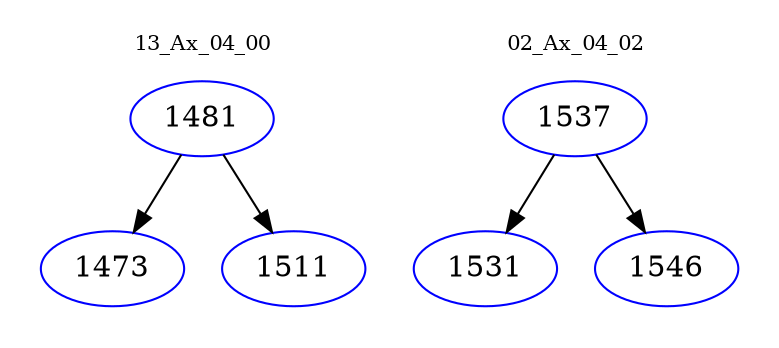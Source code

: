 digraph{
subgraph cluster_0 {
color = white
label = "13_Ax_04_00";
fontsize=10;
T0_1481 [label="1481", color="blue"]
T0_1481 -> T0_1473 [color="black"]
T0_1473 [label="1473", color="blue"]
T0_1481 -> T0_1511 [color="black"]
T0_1511 [label="1511", color="blue"]
}
subgraph cluster_1 {
color = white
label = "02_Ax_04_02";
fontsize=10;
T1_1537 [label="1537", color="blue"]
T1_1537 -> T1_1531 [color="black"]
T1_1531 [label="1531", color="blue"]
T1_1537 -> T1_1546 [color="black"]
T1_1546 [label="1546", color="blue"]
}
}
